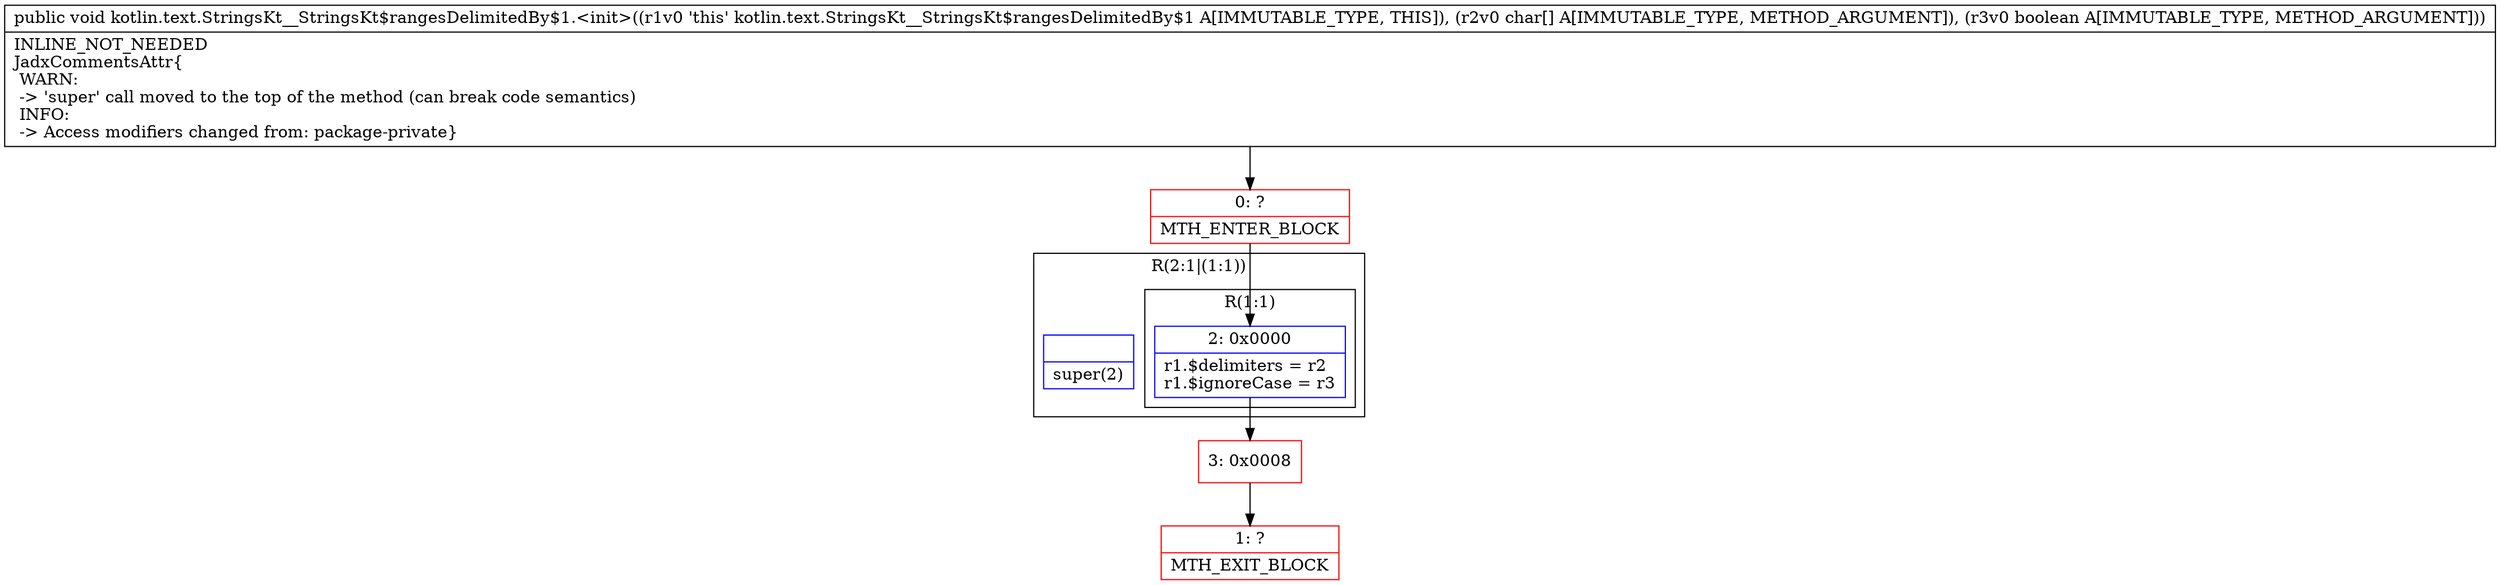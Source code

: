 digraph "CFG forkotlin.text.StringsKt__StringsKt$rangesDelimitedBy$1.\<init\>([CZ)V" {
subgraph cluster_Region_1915486193 {
label = "R(2:1|(1:1))";
node [shape=record,color=blue];
Node_InsnContainer_1103493061 [shape=record,label="{|super(2)\l}"];
subgraph cluster_Region_1969666716 {
label = "R(1:1)";
node [shape=record,color=blue];
Node_2 [shape=record,label="{2\:\ 0x0000|r1.$delimiters = r2\lr1.$ignoreCase = r3\l}"];
}
}
Node_0 [shape=record,color=red,label="{0\:\ ?|MTH_ENTER_BLOCK\l}"];
Node_3 [shape=record,color=red,label="{3\:\ 0x0008}"];
Node_1 [shape=record,color=red,label="{1\:\ ?|MTH_EXIT_BLOCK\l}"];
MethodNode[shape=record,label="{public void kotlin.text.StringsKt__StringsKt$rangesDelimitedBy$1.\<init\>((r1v0 'this' kotlin.text.StringsKt__StringsKt$rangesDelimitedBy$1 A[IMMUTABLE_TYPE, THIS]), (r2v0 char[] A[IMMUTABLE_TYPE, METHOD_ARGUMENT]), (r3v0 boolean A[IMMUTABLE_TYPE, METHOD_ARGUMENT]))  | INLINE_NOT_NEEDED\lJadxCommentsAttr\{\l WARN: \l \-\> 'super' call moved to the top of the method (can break code semantics)\l INFO: \l \-\> Access modifiers changed from: package\-private\}\l}"];
MethodNode -> Node_0;Node_2 -> Node_3;
Node_0 -> Node_2;
Node_3 -> Node_1;
}

